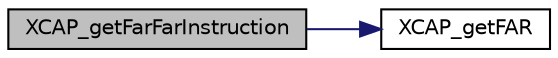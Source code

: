 digraph "XCAP_getFarFarInstruction"
{
 // INTERACTIVE_SVG=YES
 // LATEX_PDF_SIZE
  edge [fontname="Helvetica",fontsize="10",labelfontname="Helvetica",labelfontsize="10"];
  node [fontname="Helvetica",fontsize="10",shape=record];
  rankdir="LR";
  Node1 [label="XCAP_getFarFarInstruction",height=0.2,width=0.4,color="black", fillcolor="grey75", style="filled", fontcolor="black",tooltip="Generate and return the encoding for a Far FAR instruction."];
  Node1 -> Node2 [color="midnightblue",fontsize="10",style="solid",fontname="Helvetica"];
  Node2 [label="XCAP_getFAR",height=0.2,width=0.4,color="black", fillcolor="white", style="filled",URL="$inlineFAR_8h.html#a5880cb28ac341c8171af1b777c51e615",tooltip=" "];
}
